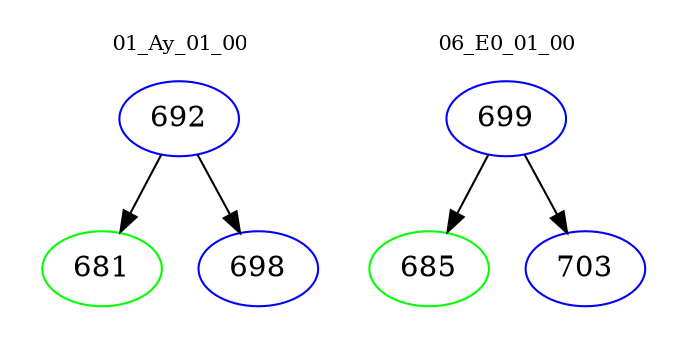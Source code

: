 digraph{
subgraph cluster_0 {
color = white
label = "01_Ay_01_00";
fontsize=10;
T0_692 [label="692", color="blue"]
T0_692 -> T0_681 [color="black"]
T0_681 [label="681", color="green"]
T0_692 -> T0_698 [color="black"]
T0_698 [label="698", color="blue"]
}
subgraph cluster_1 {
color = white
label = "06_E0_01_00";
fontsize=10;
T1_699 [label="699", color="blue"]
T1_699 -> T1_685 [color="black"]
T1_685 [label="685", color="green"]
T1_699 -> T1_703 [color="black"]
T1_703 [label="703", color="blue"]
}
}
